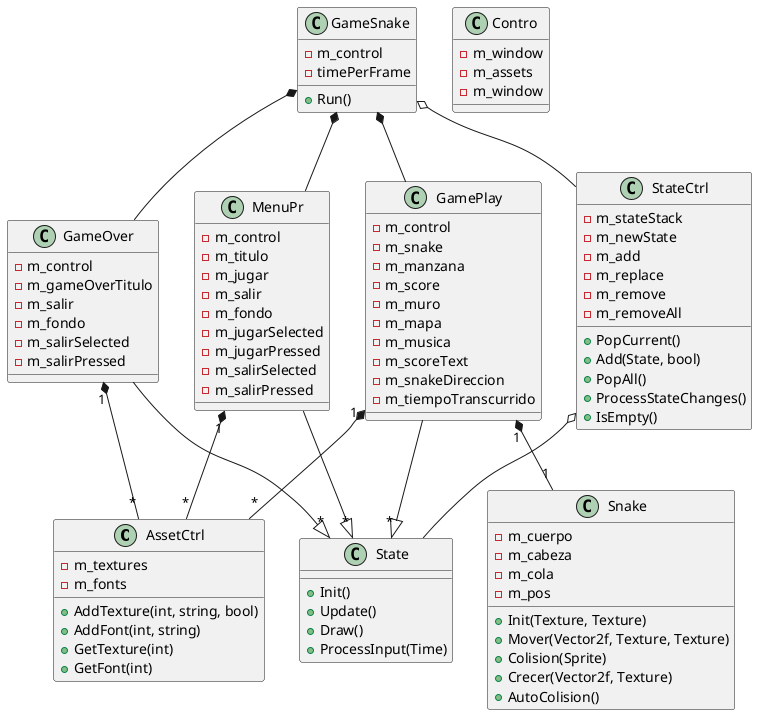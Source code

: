 @startuml Snake

class AssetCtrl{
    -m_textures
    -m_fonts
    +AddTexture(int, string, bool)
    +AddFont(int, string)
    +GetTexture(int)
    +GetFont(int)

}

class  Contro{
    -m_window
    -m_assets
    -m_window
}

class GameOver {
    -m_control
    -m_gameOverTitulo
    -m_salir
    -m_fondo
    -m_salirSelected
    -m_salirPressed
}

class GamePlay {
    -m_control
    -m_snake
    -m_manzana
    -m_score
    -m_muro
    -m_mapa
    -m_musica
    -m_scoreText
    -m_snakeDireccion
    -m_tiempoTranscurrido
}

class GameSnake{
    -m_control
    -timePerFrame
    +Run()
}

class MenuPr {
    -m_control
    -m_titulo
    -m_jugar
    -m_salir
    -m_fondo
    -m_jugarSelected
    -m_jugarPressed
    -m_salirSelected
    -m_salirPressed
}

class Snake{
    -m_cuerpo
    -m_cabeza
    -m_cola
    -m_pos
    +Init(Texture, Texture)
    +Mover(Vector2f, Texture, Texture)
    +Colision(Sprite)
    +Crecer(Vector2f, Texture)
    +AutoColision()
}

class State{
    +Init()
    +Update()
    +Draw()
    +ProcessInput(Time)
}

class StateCtrl{
    -m_stateStack
    -m_newState
    -m_add
    -m_replace
    -m_remove
    -m_removeAll
    +PopCurrent()
    +Add(State, bool)
    +PopAll()
    +ProcessStateChanges()
    +IsEmpty()
}

GameSnake *-- GameOver
GameSnake *-- GamePlay
GameSnake *-- MenuPr
MenuPr "1" *-- "*" AssetCtrl
GamePlay "1" *-- "*" AssetCtrl
GameOver "1" *-- "*" AssetCtrl
GamePlay "1" *-- "1" Snake
GameOver --|> "*" State
GamePlay --|> "*" State
MenuPr --|> "*" State
StateCtrl o-- State
GameSnake o-- StateCtrl

@enduml